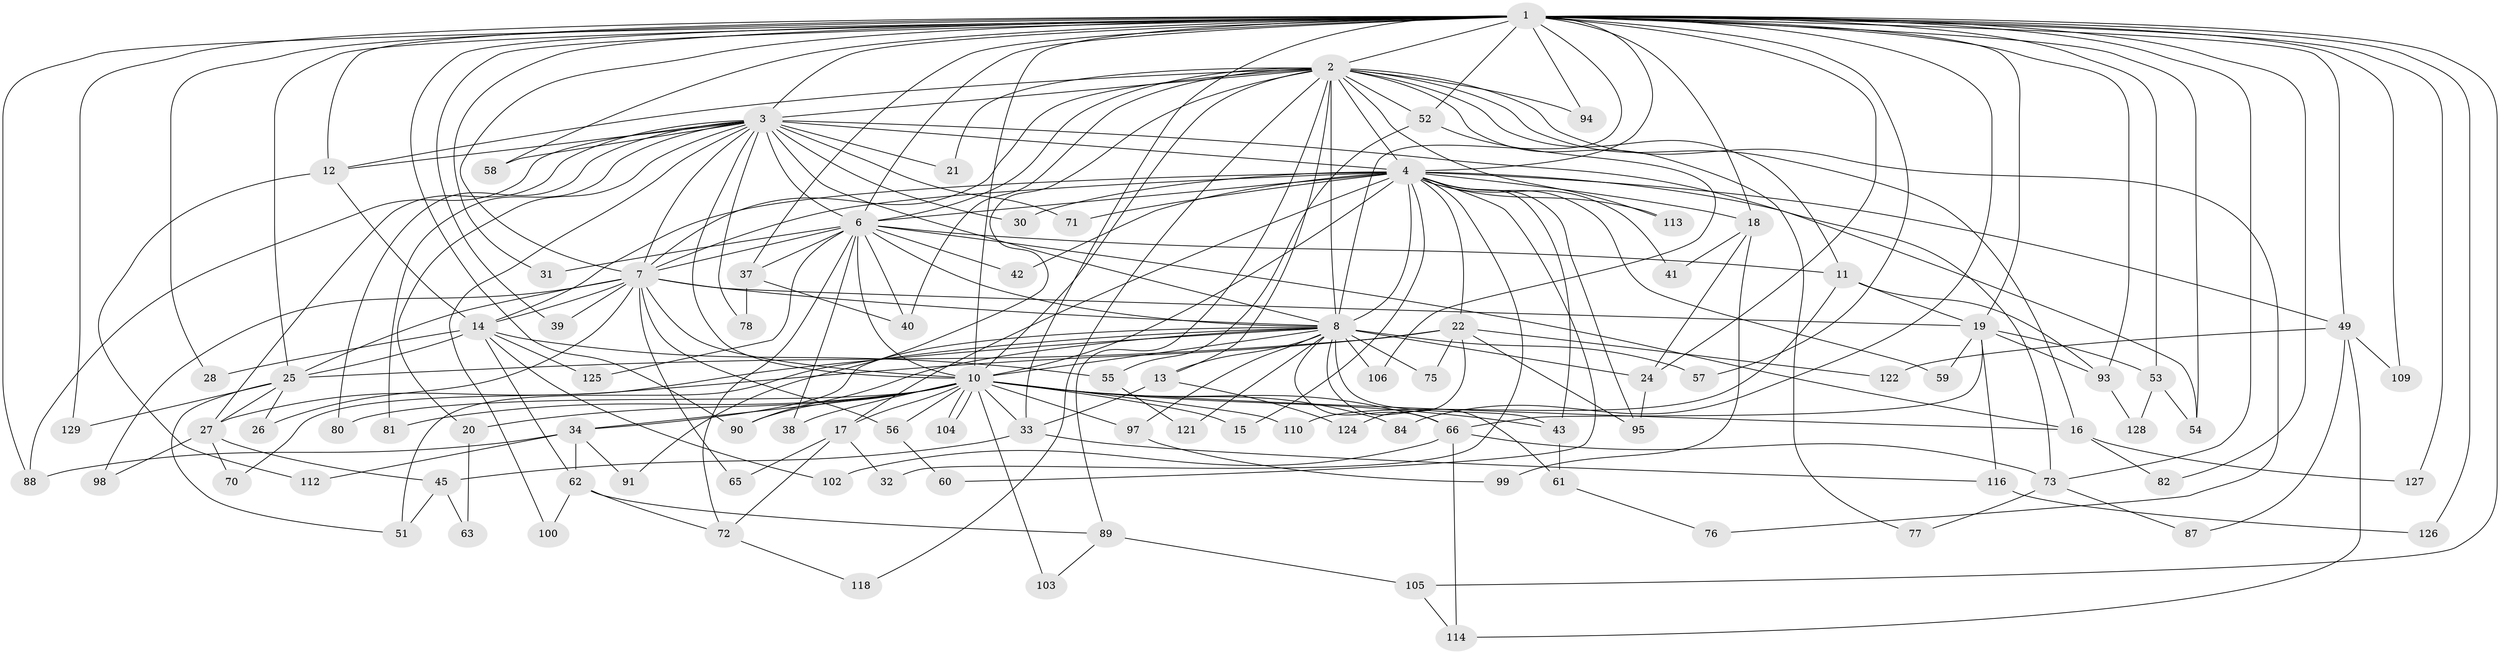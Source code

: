 // original degree distribution, {28: 0.007751937984496124, 23: 0.015503875968992248, 20: 0.015503875968992248, 16: 0.007751937984496124, 18: 0.015503875968992248, 22: 0.007751937984496124, 30: 0.007751937984496124, 5: 0.05426356589147287, 4: 0.10077519379844961, 9: 0.015503875968992248, 2: 0.5426356589147286, 7: 0.015503875968992248, 3: 0.16279069767441862, 8: 0.007751937984496124, 6: 0.023255813953488372}
// Generated by graph-tools (version 1.1) at 2025/10/02/27/25 16:10:56]
// undirected, 98 vertices, 228 edges
graph export_dot {
graph [start="1"]
  node [color=gray90,style=filled];
  1 [super="+5"];
  2 [super="+83"];
  3 [super="+68"];
  4 [super="+9"];
  6 [super="+46"];
  7 [super="+79"];
  8 [super="+29"];
  10 [super="+85"];
  11 [super="+36"];
  12 [super="+23"];
  13;
  14;
  15;
  16 [super="+44"];
  17;
  18 [super="+47"];
  19 [super="+48"];
  20;
  21;
  22 [super="+67"];
  24;
  25 [super="+50"];
  26;
  27 [super="+35"];
  28;
  30;
  31;
  32;
  33 [super="+64"];
  34 [super="+107"];
  37 [super="+119"];
  38;
  39;
  40 [super="+74"];
  41;
  42;
  43 [super="+123"];
  45;
  49;
  51 [super="+86"];
  52;
  53;
  54 [super="+120"];
  55;
  56;
  57;
  58;
  59;
  60;
  61;
  62;
  63;
  65;
  66 [super="+69"];
  70;
  71;
  72 [super="+92"];
  73 [super="+111"];
  75;
  76;
  77;
  78;
  80;
  81;
  82;
  84;
  87;
  88;
  89;
  90 [super="+101"];
  91;
  93 [super="+108"];
  94;
  95 [super="+96"];
  97;
  98;
  99;
  100;
  102;
  103;
  104;
  105;
  106;
  109;
  110;
  112;
  113 [super="+115"];
  114 [super="+117"];
  116;
  118;
  121;
  122;
  124;
  125;
  126;
  127;
  128;
  129;
  1 -- 2 [weight=2];
  1 -- 3 [weight=2];
  1 -- 4 [weight=4];
  1 -- 6 [weight=2];
  1 -- 7 [weight=2];
  1 -- 8 [weight=2];
  1 -- 10 [weight=2];
  1 -- 12;
  1 -- 28;
  1 -- 31;
  1 -- 37;
  1 -- 49;
  1 -- 57;
  1 -- 58;
  1 -- 73;
  1 -- 82;
  1 -- 84;
  1 -- 93;
  1 -- 94;
  1 -- 105;
  1 -- 109;
  1 -- 126;
  1 -- 127;
  1 -- 129;
  1 -- 18;
  1 -- 19;
  1 -- 24;
  1 -- 25;
  1 -- 88;
  1 -- 39;
  1 -- 52;
  1 -- 53;
  1 -- 33;
  1 -- 54;
  1 -- 90;
  2 -- 3;
  2 -- 4 [weight=2];
  2 -- 6 [weight=2];
  2 -- 7;
  2 -- 8 [weight=2];
  2 -- 10;
  2 -- 11;
  2 -- 13;
  2 -- 16;
  2 -- 21;
  2 -- 52;
  2 -- 76;
  2 -- 77;
  2 -- 89;
  2 -- 91;
  2 -- 94;
  2 -- 118;
  2 -- 113;
  2 -- 12;
  2 -- 40;
  3 -- 4 [weight=2];
  3 -- 6;
  3 -- 7;
  3 -- 8;
  3 -- 10;
  3 -- 12;
  3 -- 20;
  3 -- 21;
  3 -- 30;
  3 -- 58;
  3 -- 71;
  3 -- 78;
  3 -- 80;
  3 -- 81;
  3 -- 27;
  3 -- 88;
  3 -- 100;
  3 -- 73;
  4 -- 6 [weight=2];
  4 -- 7 [weight=2];
  4 -- 8 [weight=2];
  4 -- 10 [weight=3];
  4 -- 14;
  4 -- 17;
  4 -- 32;
  4 -- 60;
  4 -- 113 [weight=2];
  4 -- 71;
  4 -- 15;
  4 -- 18;
  4 -- 22;
  4 -- 30;
  4 -- 95;
  4 -- 41;
  4 -- 42;
  4 -- 49;
  4 -- 54;
  4 -- 59;
  4 -- 43;
  6 -- 7;
  6 -- 8;
  6 -- 10 [weight=2];
  6 -- 11;
  6 -- 16;
  6 -- 31;
  6 -- 37;
  6 -- 38;
  6 -- 40;
  6 -- 42;
  6 -- 125;
  6 -- 72;
  7 -- 8;
  7 -- 10;
  7 -- 19 [weight=2];
  7 -- 26;
  7 -- 39;
  7 -- 56;
  7 -- 65;
  7 -- 98;
  7 -- 25;
  7 -- 14;
  8 -- 10;
  8 -- 13;
  8 -- 24;
  8 -- 34;
  8 -- 43;
  8 -- 51;
  8 -- 57;
  8 -- 61;
  8 -- 66;
  8 -- 70;
  8 -- 75;
  8 -- 97;
  8 -- 106;
  8 -- 121;
  8 -- 90;
  10 -- 15;
  10 -- 17;
  10 -- 20;
  10 -- 33;
  10 -- 34;
  10 -- 38;
  10 -- 43;
  10 -- 56;
  10 -- 66;
  10 -- 80;
  10 -- 81;
  10 -- 84;
  10 -- 90;
  10 -- 97;
  10 -- 103;
  10 -- 104;
  10 -- 104;
  10 -- 110;
  10 -- 16;
  11 -- 110;
  11 -- 19;
  11 -- 93;
  12 -- 14;
  12 -- 112;
  13 -- 33;
  13 -- 124;
  14 -- 25;
  14 -- 28;
  14 -- 55;
  14 -- 62;
  14 -- 102;
  14 -- 125;
  16 -- 82;
  16 -- 127;
  17 -- 32;
  17 -- 65;
  17 -- 72;
  18 -- 41;
  18 -- 99;
  18 -- 24;
  19 -- 53;
  19 -- 93;
  19 -- 59;
  19 -- 116;
  19 -- 66;
  20 -- 63;
  22 -- 27 [weight=2];
  22 -- 75;
  22 -- 122;
  22 -- 124;
  22 -- 25;
  22 -- 95;
  24 -- 95;
  25 -- 26;
  25 -- 27;
  25 -- 51;
  25 -- 129;
  27 -- 45;
  27 -- 70;
  27 -- 98;
  33 -- 45;
  33 -- 116;
  34 -- 62;
  34 -- 91;
  34 -- 88;
  34 -- 112;
  37 -- 40;
  37 -- 78;
  43 -- 61;
  45 -- 63;
  45 -- 51;
  49 -- 87;
  49 -- 109;
  49 -- 122;
  49 -- 114;
  52 -- 55;
  52 -- 106;
  53 -- 54;
  53 -- 128;
  55 -- 121;
  56 -- 60;
  61 -- 76;
  62 -- 72;
  62 -- 89;
  62 -- 100;
  66 -- 73;
  66 -- 102;
  66 -- 114;
  72 -- 118;
  73 -- 77;
  73 -- 87;
  89 -- 103;
  89 -- 105;
  93 -- 128;
  97 -- 99;
  105 -- 114;
  116 -- 126;
}
